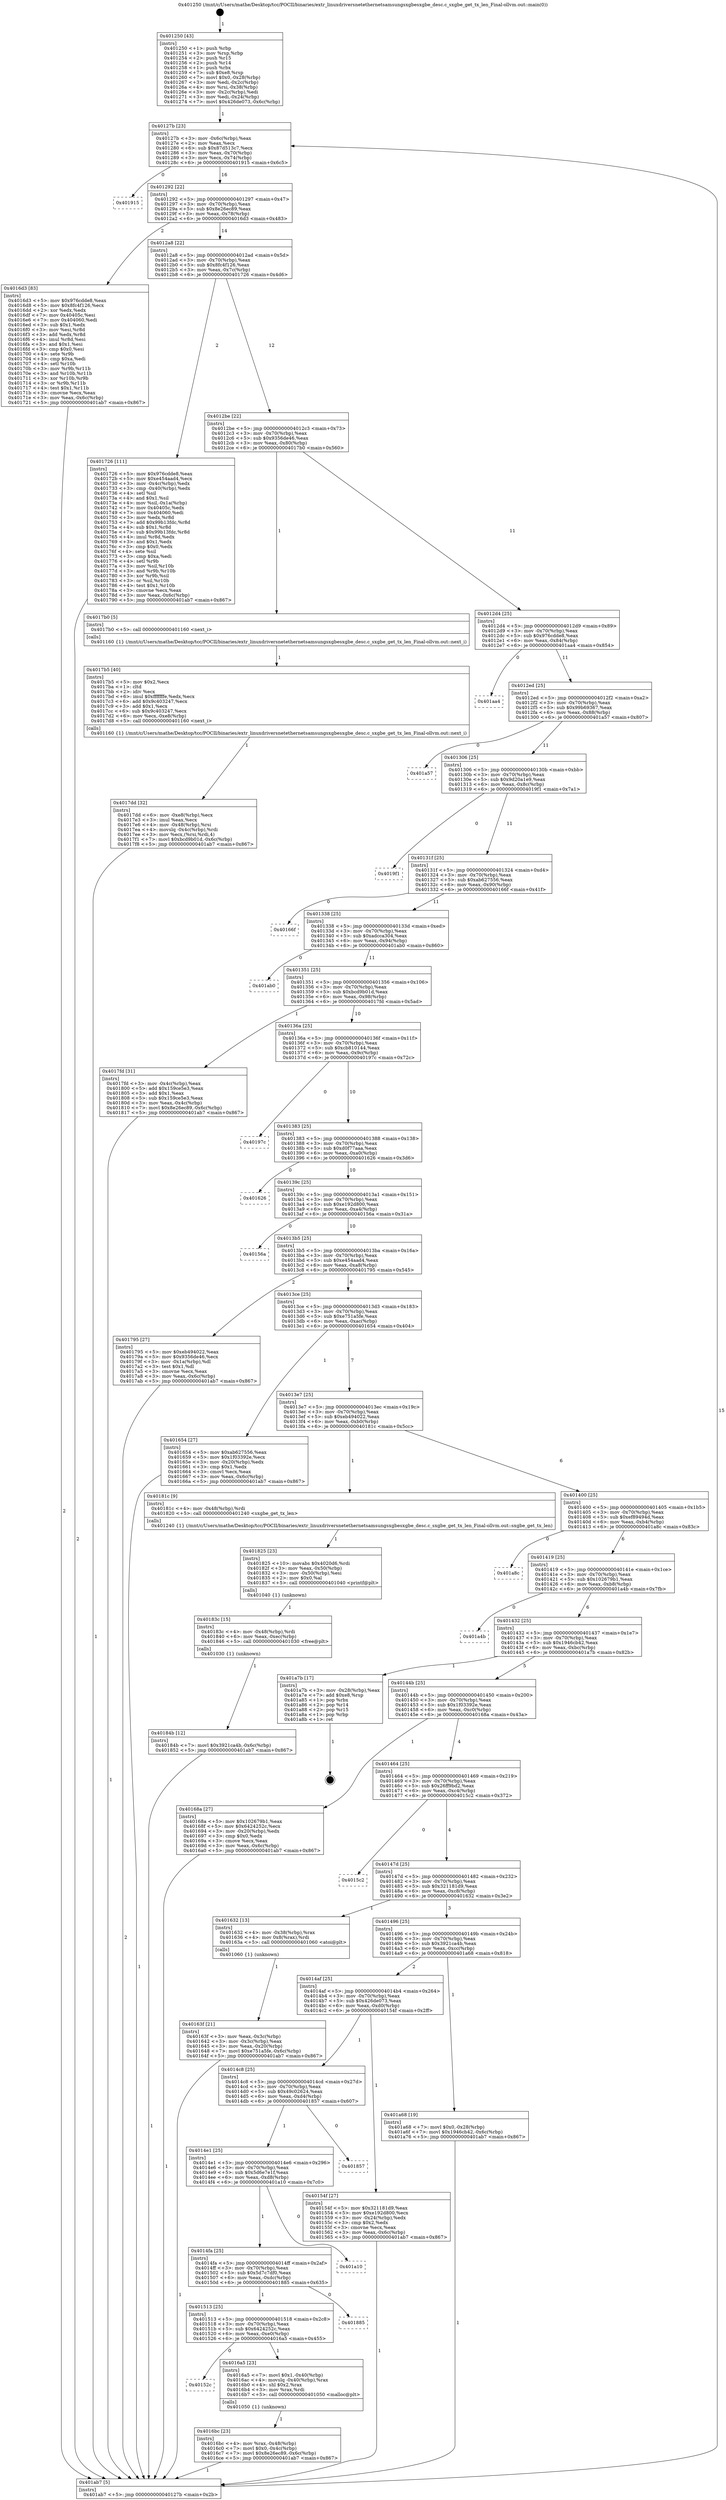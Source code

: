 digraph "0x401250" {
  label = "0x401250 (/mnt/c/Users/mathe/Desktop/tcc/POCII/binaries/extr_linuxdriversnetethernetsamsungsxgbesxgbe_desc.c_sxgbe_get_tx_len_Final-ollvm.out::main(0))"
  labelloc = "t"
  node[shape=record]

  Entry [label="",width=0.3,height=0.3,shape=circle,fillcolor=black,style=filled]
  "0x40127b" [label="{
     0x40127b [23]\l
     | [instrs]\l
     &nbsp;&nbsp;0x40127b \<+3\>: mov -0x6c(%rbp),%eax\l
     &nbsp;&nbsp;0x40127e \<+2\>: mov %eax,%ecx\l
     &nbsp;&nbsp;0x401280 \<+6\>: sub $0x87d513c7,%ecx\l
     &nbsp;&nbsp;0x401286 \<+3\>: mov %eax,-0x70(%rbp)\l
     &nbsp;&nbsp;0x401289 \<+3\>: mov %ecx,-0x74(%rbp)\l
     &nbsp;&nbsp;0x40128c \<+6\>: je 0000000000401915 \<main+0x6c5\>\l
  }"]
  "0x401915" [label="{
     0x401915\l
  }", style=dashed]
  "0x401292" [label="{
     0x401292 [22]\l
     | [instrs]\l
     &nbsp;&nbsp;0x401292 \<+5\>: jmp 0000000000401297 \<main+0x47\>\l
     &nbsp;&nbsp;0x401297 \<+3\>: mov -0x70(%rbp),%eax\l
     &nbsp;&nbsp;0x40129a \<+5\>: sub $0x8e26ec89,%eax\l
     &nbsp;&nbsp;0x40129f \<+3\>: mov %eax,-0x78(%rbp)\l
     &nbsp;&nbsp;0x4012a2 \<+6\>: je 00000000004016d3 \<main+0x483\>\l
  }"]
  Exit [label="",width=0.3,height=0.3,shape=circle,fillcolor=black,style=filled,peripheries=2]
  "0x4016d3" [label="{
     0x4016d3 [83]\l
     | [instrs]\l
     &nbsp;&nbsp;0x4016d3 \<+5\>: mov $0x976cdde8,%eax\l
     &nbsp;&nbsp;0x4016d8 \<+5\>: mov $0x8fc4f126,%ecx\l
     &nbsp;&nbsp;0x4016dd \<+2\>: xor %edx,%edx\l
     &nbsp;&nbsp;0x4016df \<+7\>: mov 0x40405c,%esi\l
     &nbsp;&nbsp;0x4016e6 \<+7\>: mov 0x404060,%edi\l
     &nbsp;&nbsp;0x4016ed \<+3\>: sub $0x1,%edx\l
     &nbsp;&nbsp;0x4016f0 \<+3\>: mov %esi,%r8d\l
     &nbsp;&nbsp;0x4016f3 \<+3\>: add %edx,%r8d\l
     &nbsp;&nbsp;0x4016f6 \<+4\>: imul %r8d,%esi\l
     &nbsp;&nbsp;0x4016fa \<+3\>: and $0x1,%esi\l
     &nbsp;&nbsp;0x4016fd \<+3\>: cmp $0x0,%esi\l
     &nbsp;&nbsp;0x401700 \<+4\>: sete %r9b\l
     &nbsp;&nbsp;0x401704 \<+3\>: cmp $0xa,%edi\l
     &nbsp;&nbsp;0x401707 \<+4\>: setl %r10b\l
     &nbsp;&nbsp;0x40170b \<+3\>: mov %r9b,%r11b\l
     &nbsp;&nbsp;0x40170e \<+3\>: and %r10b,%r11b\l
     &nbsp;&nbsp;0x401711 \<+3\>: xor %r10b,%r9b\l
     &nbsp;&nbsp;0x401714 \<+3\>: or %r9b,%r11b\l
     &nbsp;&nbsp;0x401717 \<+4\>: test $0x1,%r11b\l
     &nbsp;&nbsp;0x40171b \<+3\>: cmovne %ecx,%eax\l
     &nbsp;&nbsp;0x40171e \<+3\>: mov %eax,-0x6c(%rbp)\l
     &nbsp;&nbsp;0x401721 \<+5\>: jmp 0000000000401ab7 \<main+0x867\>\l
  }"]
  "0x4012a8" [label="{
     0x4012a8 [22]\l
     | [instrs]\l
     &nbsp;&nbsp;0x4012a8 \<+5\>: jmp 00000000004012ad \<main+0x5d\>\l
     &nbsp;&nbsp;0x4012ad \<+3\>: mov -0x70(%rbp),%eax\l
     &nbsp;&nbsp;0x4012b0 \<+5\>: sub $0x8fc4f126,%eax\l
     &nbsp;&nbsp;0x4012b5 \<+3\>: mov %eax,-0x7c(%rbp)\l
     &nbsp;&nbsp;0x4012b8 \<+6\>: je 0000000000401726 \<main+0x4d6\>\l
  }"]
  "0x40184b" [label="{
     0x40184b [12]\l
     | [instrs]\l
     &nbsp;&nbsp;0x40184b \<+7\>: movl $0x3921ca4b,-0x6c(%rbp)\l
     &nbsp;&nbsp;0x401852 \<+5\>: jmp 0000000000401ab7 \<main+0x867\>\l
  }"]
  "0x401726" [label="{
     0x401726 [111]\l
     | [instrs]\l
     &nbsp;&nbsp;0x401726 \<+5\>: mov $0x976cdde8,%eax\l
     &nbsp;&nbsp;0x40172b \<+5\>: mov $0xe454aad4,%ecx\l
     &nbsp;&nbsp;0x401730 \<+3\>: mov -0x4c(%rbp),%edx\l
     &nbsp;&nbsp;0x401733 \<+3\>: cmp -0x40(%rbp),%edx\l
     &nbsp;&nbsp;0x401736 \<+4\>: setl %sil\l
     &nbsp;&nbsp;0x40173a \<+4\>: and $0x1,%sil\l
     &nbsp;&nbsp;0x40173e \<+4\>: mov %sil,-0x1a(%rbp)\l
     &nbsp;&nbsp;0x401742 \<+7\>: mov 0x40405c,%edx\l
     &nbsp;&nbsp;0x401749 \<+7\>: mov 0x404060,%edi\l
     &nbsp;&nbsp;0x401750 \<+3\>: mov %edx,%r8d\l
     &nbsp;&nbsp;0x401753 \<+7\>: add $0x99b13fdc,%r8d\l
     &nbsp;&nbsp;0x40175a \<+4\>: sub $0x1,%r8d\l
     &nbsp;&nbsp;0x40175e \<+7\>: sub $0x99b13fdc,%r8d\l
     &nbsp;&nbsp;0x401765 \<+4\>: imul %r8d,%edx\l
     &nbsp;&nbsp;0x401769 \<+3\>: and $0x1,%edx\l
     &nbsp;&nbsp;0x40176c \<+3\>: cmp $0x0,%edx\l
     &nbsp;&nbsp;0x40176f \<+4\>: sete %sil\l
     &nbsp;&nbsp;0x401773 \<+3\>: cmp $0xa,%edi\l
     &nbsp;&nbsp;0x401776 \<+4\>: setl %r9b\l
     &nbsp;&nbsp;0x40177a \<+3\>: mov %sil,%r10b\l
     &nbsp;&nbsp;0x40177d \<+3\>: and %r9b,%r10b\l
     &nbsp;&nbsp;0x401780 \<+3\>: xor %r9b,%sil\l
     &nbsp;&nbsp;0x401783 \<+3\>: or %sil,%r10b\l
     &nbsp;&nbsp;0x401786 \<+4\>: test $0x1,%r10b\l
     &nbsp;&nbsp;0x40178a \<+3\>: cmovne %ecx,%eax\l
     &nbsp;&nbsp;0x40178d \<+3\>: mov %eax,-0x6c(%rbp)\l
     &nbsp;&nbsp;0x401790 \<+5\>: jmp 0000000000401ab7 \<main+0x867\>\l
  }"]
  "0x4012be" [label="{
     0x4012be [22]\l
     | [instrs]\l
     &nbsp;&nbsp;0x4012be \<+5\>: jmp 00000000004012c3 \<main+0x73\>\l
     &nbsp;&nbsp;0x4012c3 \<+3\>: mov -0x70(%rbp),%eax\l
     &nbsp;&nbsp;0x4012c6 \<+5\>: sub $0x9356de46,%eax\l
     &nbsp;&nbsp;0x4012cb \<+3\>: mov %eax,-0x80(%rbp)\l
     &nbsp;&nbsp;0x4012ce \<+6\>: je 00000000004017b0 \<main+0x560\>\l
  }"]
  "0x40183c" [label="{
     0x40183c [15]\l
     | [instrs]\l
     &nbsp;&nbsp;0x40183c \<+4\>: mov -0x48(%rbp),%rdi\l
     &nbsp;&nbsp;0x401840 \<+6\>: mov %eax,-0xec(%rbp)\l
     &nbsp;&nbsp;0x401846 \<+5\>: call 0000000000401030 \<free@plt\>\l
     | [calls]\l
     &nbsp;&nbsp;0x401030 \{1\} (unknown)\l
  }"]
  "0x4017b0" [label="{
     0x4017b0 [5]\l
     | [instrs]\l
     &nbsp;&nbsp;0x4017b0 \<+5\>: call 0000000000401160 \<next_i\>\l
     | [calls]\l
     &nbsp;&nbsp;0x401160 \{1\} (/mnt/c/Users/mathe/Desktop/tcc/POCII/binaries/extr_linuxdriversnetethernetsamsungsxgbesxgbe_desc.c_sxgbe_get_tx_len_Final-ollvm.out::next_i)\l
  }"]
  "0x4012d4" [label="{
     0x4012d4 [25]\l
     | [instrs]\l
     &nbsp;&nbsp;0x4012d4 \<+5\>: jmp 00000000004012d9 \<main+0x89\>\l
     &nbsp;&nbsp;0x4012d9 \<+3\>: mov -0x70(%rbp),%eax\l
     &nbsp;&nbsp;0x4012dc \<+5\>: sub $0x976cdde8,%eax\l
     &nbsp;&nbsp;0x4012e1 \<+6\>: mov %eax,-0x84(%rbp)\l
     &nbsp;&nbsp;0x4012e7 \<+6\>: je 0000000000401aa4 \<main+0x854\>\l
  }"]
  "0x401825" [label="{
     0x401825 [23]\l
     | [instrs]\l
     &nbsp;&nbsp;0x401825 \<+10\>: movabs $0x4020d6,%rdi\l
     &nbsp;&nbsp;0x40182f \<+3\>: mov %eax,-0x50(%rbp)\l
     &nbsp;&nbsp;0x401832 \<+3\>: mov -0x50(%rbp),%esi\l
     &nbsp;&nbsp;0x401835 \<+2\>: mov $0x0,%al\l
     &nbsp;&nbsp;0x401837 \<+5\>: call 0000000000401040 \<printf@plt\>\l
     | [calls]\l
     &nbsp;&nbsp;0x401040 \{1\} (unknown)\l
  }"]
  "0x401aa4" [label="{
     0x401aa4\l
  }", style=dashed]
  "0x4012ed" [label="{
     0x4012ed [25]\l
     | [instrs]\l
     &nbsp;&nbsp;0x4012ed \<+5\>: jmp 00000000004012f2 \<main+0xa2\>\l
     &nbsp;&nbsp;0x4012f2 \<+3\>: mov -0x70(%rbp),%eax\l
     &nbsp;&nbsp;0x4012f5 \<+5\>: sub $0x99b69367,%eax\l
     &nbsp;&nbsp;0x4012fa \<+6\>: mov %eax,-0x88(%rbp)\l
     &nbsp;&nbsp;0x401300 \<+6\>: je 0000000000401a57 \<main+0x807\>\l
  }"]
  "0x4017dd" [label="{
     0x4017dd [32]\l
     | [instrs]\l
     &nbsp;&nbsp;0x4017dd \<+6\>: mov -0xe8(%rbp),%ecx\l
     &nbsp;&nbsp;0x4017e3 \<+3\>: imul %eax,%ecx\l
     &nbsp;&nbsp;0x4017e6 \<+4\>: mov -0x48(%rbp),%rsi\l
     &nbsp;&nbsp;0x4017ea \<+4\>: movslq -0x4c(%rbp),%rdi\l
     &nbsp;&nbsp;0x4017ee \<+3\>: mov %ecx,(%rsi,%rdi,4)\l
     &nbsp;&nbsp;0x4017f1 \<+7\>: movl $0xbcd9b01d,-0x6c(%rbp)\l
     &nbsp;&nbsp;0x4017f8 \<+5\>: jmp 0000000000401ab7 \<main+0x867\>\l
  }"]
  "0x401a57" [label="{
     0x401a57\l
  }", style=dashed]
  "0x401306" [label="{
     0x401306 [25]\l
     | [instrs]\l
     &nbsp;&nbsp;0x401306 \<+5\>: jmp 000000000040130b \<main+0xbb\>\l
     &nbsp;&nbsp;0x40130b \<+3\>: mov -0x70(%rbp),%eax\l
     &nbsp;&nbsp;0x40130e \<+5\>: sub $0x9d20a1e9,%eax\l
     &nbsp;&nbsp;0x401313 \<+6\>: mov %eax,-0x8c(%rbp)\l
     &nbsp;&nbsp;0x401319 \<+6\>: je 00000000004019f1 \<main+0x7a1\>\l
  }"]
  "0x4017b5" [label="{
     0x4017b5 [40]\l
     | [instrs]\l
     &nbsp;&nbsp;0x4017b5 \<+5\>: mov $0x2,%ecx\l
     &nbsp;&nbsp;0x4017ba \<+1\>: cltd\l
     &nbsp;&nbsp;0x4017bb \<+2\>: idiv %ecx\l
     &nbsp;&nbsp;0x4017bd \<+6\>: imul $0xfffffffe,%edx,%ecx\l
     &nbsp;&nbsp;0x4017c3 \<+6\>: add $0x9c403247,%ecx\l
     &nbsp;&nbsp;0x4017c9 \<+3\>: add $0x1,%ecx\l
     &nbsp;&nbsp;0x4017cc \<+6\>: sub $0x9c403247,%ecx\l
     &nbsp;&nbsp;0x4017d2 \<+6\>: mov %ecx,-0xe8(%rbp)\l
     &nbsp;&nbsp;0x4017d8 \<+5\>: call 0000000000401160 \<next_i\>\l
     | [calls]\l
     &nbsp;&nbsp;0x401160 \{1\} (/mnt/c/Users/mathe/Desktop/tcc/POCII/binaries/extr_linuxdriversnetethernetsamsungsxgbesxgbe_desc.c_sxgbe_get_tx_len_Final-ollvm.out::next_i)\l
  }"]
  "0x4019f1" [label="{
     0x4019f1\l
  }", style=dashed]
  "0x40131f" [label="{
     0x40131f [25]\l
     | [instrs]\l
     &nbsp;&nbsp;0x40131f \<+5\>: jmp 0000000000401324 \<main+0xd4\>\l
     &nbsp;&nbsp;0x401324 \<+3\>: mov -0x70(%rbp),%eax\l
     &nbsp;&nbsp;0x401327 \<+5\>: sub $0xab627556,%eax\l
     &nbsp;&nbsp;0x40132c \<+6\>: mov %eax,-0x90(%rbp)\l
     &nbsp;&nbsp;0x401332 \<+6\>: je 000000000040166f \<main+0x41f\>\l
  }"]
  "0x4016bc" [label="{
     0x4016bc [23]\l
     | [instrs]\l
     &nbsp;&nbsp;0x4016bc \<+4\>: mov %rax,-0x48(%rbp)\l
     &nbsp;&nbsp;0x4016c0 \<+7\>: movl $0x0,-0x4c(%rbp)\l
     &nbsp;&nbsp;0x4016c7 \<+7\>: movl $0x8e26ec89,-0x6c(%rbp)\l
     &nbsp;&nbsp;0x4016ce \<+5\>: jmp 0000000000401ab7 \<main+0x867\>\l
  }"]
  "0x40166f" [label="{
     0x40166f\l
  }", style=dashed]
  "0x401338" [label="{
     0x401338 [25]\l
     | [instrs]\l
     &nbsp;&nbsp;0x401338 \<+5\>: jmp 000000000040133d \<main+0xed\>\l
     &nbsp;&nbsp;0x40133d \<+3\>: mov -0x70(%rbp),%eax\l
     &nbsp;&nbsp;0x401340 \<+5\>: sub $0xadcca304,%eax\l
     &nbsp;&nbsp;0x401345 \<+6\>: mov %eax,-0x94(%rbp)\l
     &nbsp;&nbsp;0x40134b \<+6\>: je 0000000000401ab0 \<main+0x860\>\l
  }"]
  "0x40152c" [label="{
     0x40152c\l
  }", style=dashed]
  "0x401ab0" [label="{
     0x401ab0\l
  }", style=dashed]
  "0x401351" [label="{
     0x401351 [25]\l
     | [instrs]\l
     &nbsp;&nbsp;0x401351 \<+5\>: jmp 0000000000401356 \<main+0x106\>\l
     &nbsp;&nbsp;0x401356 \<+3\>: mov -0x70(%rbp),%eax\l
     &nbsp;&nbsp;0x401359 \<+5\>: sub $0xbcd9b01d,%eax\l
     &nbsp;&nbsp;0x40135e \<+6\>: mov %eax,-0x98(%rbp)\l
     &nbsp;&nbsp;0x401364 \<+6\>: je 00000000004017fd \<main+0x5ad\>\l
  }"]
  "0x4016a5" [label="{
     0x4016a5 [23]\l
     | [instrs]\l
     &nbsp;&nbsp;0x4016a5 \<+7\>: movl $0x1,-0x40(%rbp)\l
     &nbsp;&nbsp;0x4016ac \<+4\>: movslq -0x40(%rbp),%rax\l
     &nbsp;&nbsp;0x4016b0 \<+4\>: shl $0x2,%rax\l
     &nbsp;&nbsp;0x4016b4 \<+3\>: mov %rax,%rdi\l
     &nbsp;&nbsp;0x4016b7 \<+5\>: call 0000000000401050 \<malloc@plt\>\l
     | [calls]\l
     &nbsp;&nbsp;0x401050 \{1\} (unknown)\l
  }"]
  "0x4017fd" [label="{
     0x4017fd [31]\l
     | [instrs]\l
     &nbsp;&nbsp;0x4017fd \<+3\>: mov -0x4c(%rbp),%eax\l
     &nbsp;&nbsp;0x401800 \<+5\>: add $0x159ce5e3,%eax\l
     &nbsp;&nbsp;0x401805 \<+3\>: add $0x1,%eax\l
     &nbsp;&nbsp;0x401808 \<+5\>: sub $0x159ce5e3,%eax\l
     &nbsp;&nbsp;0x40180d \<+3\>: mov %eax,-0x4c(%rbp)\l
     &nbsp;&nbsp;0x401810 \<+7\>: movl $0x8e26ec89,-0x6c(%rbp)\l
     &nbsp;&nbsp;0x401817 \<+5\>: jmp 0000000000401ab7 \<main+0x867\>\l
  }"]
  "0x40136a" [label="{
     0x40136a [25]\l
     | [instrs]\l
     &nbsp;&nbsp;0x40136a \<+5\>: jmp 000000000040136f \<main+0x11f\>\l
     &nbsp;&nbsp;0x40136f \<+3\>: mov -0x70(%rbp),%eax\l
     &nbsp;&nbsp;0x401372 \<+5\>: sub $0xcb810144,%eax\l
     &nbsp;&nbsp;0x401377 \<+6\>: mov %eax,-0x9c(%rbp)\l
     &nbsp;&nbsp;0x40137d \<+6\>: je 000000000040197c \<main+0x72c\>\l
  }"]
  "0x401513" [label="{
     0x401513 [25]\l
     | [instrs]\l
     &nbsp;&nbsp;0x401513 \<+5\>: jmp 0000000000401518 \<main+0x2c8\>\l
     &nbsp;&nbsp;0x401518 \<+3\>: mov -0x70(%rbp),%eax\l
     &nbsp;&nbsp;0x40151b \<+5\>: sub $0x6424252c,%eax\l
     &nbsp;&nbsp;0x401520 \<+6\>: mov %eax,-0xe0(%rbp)\l
     &nbsp;&nbsp;0x401526 \<+6\>: je 00000000004016a5 \<main+0x455\>\l
  }"]
  "0x40197c" [label="{
     0x40197c\l
  }", style=dashed]
  "0x401383" [label="{
     0x401383 [25]\l
     | [instrs]\l
     &nbsp;&nbsp;0x401383 \<+5\>: jmp 0000000000401388 \<main+0x138\>\l
     &nbsp;&nbsp;0x401388 \<+3\>: mov -0x70(%rbp),%eax\l
     &nbsp;&nbsp;0x40138b \<+5\>: sub $0xd0f77aaa,%eax\l
     &nbsp;&nbsp;0x401390 \<+6\>: mov %eax,-0xa0(%rbp)\l
     &nbsp;&nbsp;0x401396 \<+6\>: je 0000000000401626 \<main+0x3d6\>\l
  }"]
  "0x401885" [label="{
     0x401885\l
  }", style=dashed]
  "0x401626" [label="{
     0x401626\l
  }", style=dashed]
  "0x40139c" [label="{
     0x40139c [25]\l
     | [instrs]\l
     &nbsp;&nbsp;0x40139c \<+5\>: jmp 00000000004013a1 \<main+0x151\>\l
     &nbsp;&nbsp;0x4013a1 \<+3\>: mov -0x70(%rbp),%eax\l
     &nbsp;&nbsp;0x4013a4 \<+5\>: sub $0xe192d800,%eax\l
     &nbsp;&nbsp;0x4013a9 \<+6\>: mov %eax,-0xa4(%rbp)\l
     &nbsp;&nbsp;0x4013af \<+6\>: je 000000000040156a \<main+0x31a\>\l
  }"]
  "0x4014fa" [label="{
     0x4014fa [25]\l
     | [instrs]\l
     &nbsp;&nbsp;0x4014fa \<+5\>: jmp 00000000004014ff \<main+0x2af\>\l
     &nbsp;&nbsp;0x4014ff \<+3\>: mov -0x70(%rbp),%eax\l
     &nbsp;&nbsp;0x401502 \<+5\>: sub $0x5d7c7df0,%eax\l
     &nbsp;&nbsp;0x401507 \<+6\>: mov %eax,-0xdc(%rbp)\l
     &nbsp;&nbsp;0x40150d \<+6\>: je 0000000000401885 \<main+0x635\>\l
  }"]
  "0x40156a" [label="{
     0x40156a\l
  }", style=dashed]
  "0x4013b5" [label="{
     0x4013b5 [25]\l
     | [instrs]\l
     &nbsp;&nbsp;0x4013b5 \<+5\>: jmp 00000000004013ba \<main+0x16a\>\l
     &nbsp;&nbsp;0x4013ba \<+3\>: mov -0x70(%rbp),%eax\l
     &nbsp;&nbsp;0x4013bd \<+5\>: sub $0xe454aad4,%eax\l
     &nbsp;&nbsp;0x4013c2 \<+6\>: mov %eax,-0xa8(%rbp)\l
     &nbsp;&nbsp;0x4013c8 \<+6\>: je 0000000000401795 \<main+0x545\>\l
  }"]
  "0x401a10" [label="{
     0x401a10\l
  }", style=dashed]
  "0x401795" [label="{
     0x401795 [27]\l
     | [instrs]\l
     &nbsp;&nbsp;0x401795 \<+5\>: mov $0xeb494022,%eax\l
     &nbsp;&nbsp;0x40179a \<+5\>: mov $0x9356de46,%ecx\l
     &nbsp;&nbsp;0x40179f \<+3\>: mov -0x1a(%rbp),%dl\l
     &nbsp;&nbsp;0x4017a2 \<+3\>: test $0x1,%dl\l
     &nbsp;&nbsp;0x4017a5 \<+3\>: cmovne %ecx,%eax\l
     &nbsp;&nbsp;0x4017a8 \<+3\>: mov %eax,-0x6c(%rbp)\l
     &nbsp;&nbsp;0x4017ab \<+5\>: jmp 0000000000401ab7 \<main+0x867\>\l
  }"]
  "0x4013ce" [label="{
     0x4013ce [25]\l
     | [instrs]\l
     &nbsp;&nbsp;0x4013ce \<+5\>: jmp 00000000004013d3 \<main+0x183\>\l
     &nbsp;&nbsp;0x4013d3 \<+3\>: mov -0x70(%rbp),%eax\l
     &nbsp;&nbsp;0x4013d6 \<+5\>: sub $0xe751a5fe,%eax\l
     &nbsp;&nbsp;0x4013db \<+6\>: mov %eax,-0xac(%rbp)\l
     &nbsp;&nbsp;0x4013e1 \<+6\>: je 0000000000401654 \<main+0x404\>\l
  }"]
  "0x4014e1" [label="{
     0x4014e1 [25]\l
     | [instrs]\l
     &nbsp;&nbsp;0x4014e1 \<+5\>: jmp 00000000004014e6 \<main+0x296\>\l
     &nbsp;&nbsp;0x4014e6 \<+3\>: mov -0x70(%rbp),%eax\l
     &nbsp;&nbsp;0x4014e9 \<+5\>: sub $0x5d6e7e1f,%eax\l
     &nbsp;&nbsp;0x4014ee \<+6\>: mov %eax,-0xd8(%rbp)\l
     &nbsp;&nbsp;0x4014f4 \<+6\>: je 0000000000401a10 \<main+0x7c0\>\l
  }"]
  "0x401654" [label="{
     0x401654 [27]\l
     | [instrs]\l
     &nbsp;&nbsp;0x401654 \<+5\>: mov $0xab627556,%eax\l
     &nbsp;&nbsp;0x401659 \<+5\>: mov $0x1f03392e,%ecx\l
     &nbsp;&nbsp;0x40165e \<+3\>: mov -0x20(%rbp),%edx\l
     &nbsp;&nbsp;0x401661 \<+3\>: cmp $0x1,%edx\l
     &nbsp;&nbsp;0x401664 \<+3\>: cmovl %ecx,%eax\l
     &nbsp;&nbsp;0x401667 \<+3\>: mov %eax,-0x6c(%rbp)\l
     &nbsp;&nbsp;0x40166a \<+5\>: jmp 0000000000401ab7 \<main+0x867\>\l
  }"]
  "0x4013e7" [label="{
     0x4013e7 [25]\l
     | [instrs]\l
     &nbsp;&nbsp;0x4013e7 \<+5\>: jmp 00000000004013ec \<main+0x19c\>\l
     &nbsp;&nbsp;0x4013ec \<+3\>: mov -0x70(%rbp),%eax\l
     &nbsp;&nbsp;0x4013ef \<+5\>: sub $0xeb494022,%eax\l
     &nbsp;&nbsp;0x4013f4 \<+6\>: mov %eax,-0xb0(%rbp)\l
     &nbsp;&nbsp;0x4013fa \<+6\>: je 000000000040181c \<main+0x5cc\>\l
  }"]
  "0x401857" [label="{
     0x401857\l
  }", style=dashed]
  "0x40181c" [label="{
     0x40181c [9]\l
     | [instrs]\l
     &nbsp;&nbsp;0x40181c \<+4\>: mov -0x48(%rbp),%rdi\l
     &nbsp;&nbsp;0x401820 \<+5\>: call 0000000000401240 \<sxgbe_get_tx_len\>\l
     | [calls]\l
     &nbsp;&nbsp;0x401240 \{1\} (/mnt/c/Users/mathe/Desktop/tcc/POCII/binaries/extr_linuxdriversnetethernetsamsungsxgbesxgbe_desc.c_sxgbe_get_tx_len_Final-ollvm.out::sxgbe_get_tx_len)\l
  }"]
  "0x401400" [label="{
     0x401400 [25]\l
     | [instrs]\l
     &nbsp;&nbsp;0x401400 \<+5\>: jmp 0000000000401405 \<main+0x1b5\>\l
     &nbsp;&nbsp;0x401405 \<+3\>: mov -0x70(%rbp),%eax\l
     &nbsp;&nbsp;0x401408 \<+5\>: sub $0xef89494d,%eax\l
     &nbsp;&nbsp;0x40140d \<+6\>: mov %eax,-0xb4(%rbp)\l
     &nbsp;&nbsp;0x401413 \<+6\>: je 0000000000401a8c \<main+0x83c\>\l
  }"]
  "0x40163f" [label="{
     0x40163f [21]\l
     | [instrs]\l
     &nbsp;&nbsp;0x40163f \<+3\>: mov %eax,-0x3c(%rbp)\l
     &nbsp;&nbsp;0x401642 \<+3\>: mov -0x3c(%rbp),%eax\l
     &nbsp;&nbsp;0x401645 \<+3\>: mov %eax,-0x20(%rbp)\l
     &nbsp;&nbsp;0x401648 \<+7\>: movl $0xe751a5fe,-0x6c(%rbp)\l
     &nbsp;&nbsp;0x40164f \<+5\>: jmp 0000000000401ab7 \<main+0x867\>\l
  }"]
  "0x401a8c" [label="{
     0x401a8c\l
  }", style=dashed]
  "0x401419" [label="{
     0x401419 [25]\l
     | [instrs]\l
     &nbsp;&nbsp;0x401419 \<+5\>: jmp 000000000040141e \<main+0x1ce\>\l
     &nbsp;&nbsp;0x40141e \<+3\>: mov -0x70(%rbp),%eax\l
     &nbsp;&nbsp;0x401421 \<+5\>: sub $0x102679b1,%eax\l
     &nbsp;&nbsp;0x401426 \<+6\>: mov %eax,-0xb8(%rbp)\l
     &nbsp;&nbsp;0x40142c \<+6\>: je 0000000000401a4b \<main+0x7fb\>\l
  }"]
  "0x401250" [label="{
     0x401250 [43]\l
     | [instrs]\l
     &nbsp;&nbsp;0x401250 \<+1\>: push %rbp\l
     &nbsp;&nbsp;0x401251 \<+3\>: mov %rsp,%rbp\l
     &nbsp;&nbsp;0x401254 \<+2\>: push %r15\l
     &nbsp;&nbsp;0x401256 \<+2\>: push %r14\l
     &nbsp;&nbsp;0x401258 \<+1\>: push %rbx\l
     &nbsp;&nbsp;0x401259 \<+7\>: sub $0xe8,%rsp\l
     &nbsp;&nbsp;0x401260 \<+7\>: movl $0x0,-0x28(%rbp)\l
     &nbsp;&nbsp;0x401267 \<+3\>: mov %edi,-0x2c(%rbp)\l
     &nbsp;&nbsp;0x40126a \<+4\>: mov %rsi,-0x38(%rbp)\l
     &nbsp;&nbsp;0x40126e \<+3\>: mov -0x2c(%rbp),%edi\l
     &nbsp;&nbsp;0x401271 \<+3\>: mov %edi,-0x24(%rbp)\l
     &nbsp;&nbsp;0x401274 \<+7\>: movl $0x426de073,-0x6c(%rbp)\l
  }"]
  "0x401a4b" [label="{
     0x401a4b\l
  }", style=dashed]
  "0x401432" [label="{
     0x401432 [25]\l
     | [instrs]\l
     &nbsp;&nbsp;0x401432 \<+5\>: jmp 0000000000401437 \<main+0x1e7\>\l
     &nbsp;&nbsp;0x401437 \<+3\>: mov -0x70(%rbp),%eax\l
     &nbsp;&nbsp;0x40143a \<+5\>: sub $0x1946cb42,%eax\l
     &nbsp;&nbsp;0x40143f \<+6\>: mov %eax,-0xbc(%rbp)\l
     &nbsp;&nbsp;0x401445 \<+6\>: je 0000000000401a7b \<main+0x82b\>\l
  }"]
  "0x401ab7" [label="{
     0x401ab7 [5]\l
     | [instrs]\l
     &nbsp;&nbsp;0x401ab7 \<+5\>: jmp 000000000040127b \<main+0x2b\>\l
  }"]
  "0x401a7b" [label="{
     0x401a7b [17]\l
     | [instrs]\l
     &nbsp;&nbsp;0x401a7b \<+3\>: mov -0x28(%rbp),%eax\l
     &nbsp;&nbsp;0x401a7e \<+7\>: add $0xe8,%rsp\l
     &nbsp;&nbsp;0x401a85 \<+1\>: pop %rbx\l
     &nbsp;&nbsp;0x401a86 \<+2\>: pop %r14\l
     &nbsp;&nbsp;0x401a88 \<+2\>: pop %r15\l
     &nbsp;&nbsp;0x401a8a \<+1\>: pop %rbp\l
     &nbsp;&nbsp;0x401a8b \<+1\>: ret\l
  }"]
  "0x40144b" [label="{
     0x40144b [25]\l
     | [instrs]\l
     &nbsp;&nbsp;0x40144b \<+5\>: jmp 0000000000401450 \<main+0x200\>\l
     &nbsp;&nbsp;0x401450 \<+3\>: mov -0x70(%rbp),%eax\l
     &nbsp;&nbsp;0x401453 \<+5\>: sub $0x1f03392e,%eax\l
     &nbsp;&nbsp;0x401458 \<+6\>: mov %eax,-0xc0(%rbp)\l
     &nbsp;&nbsp;0x40145e \<+6\>: je 000000000040168a \<main+0x43a\>\l
  }"]
  "0x4014c8" [label="{
     0x4014c8 [25]\l
     | [instrs]\l
     &nbsp;&nbsp;0x4014c8 \<+5\>: jmp 00000000004014cd \<main+0x27d\>\l
     &nbsp;&nbsp;0x4014cd \<+3\>: mov -0x70(%rbp),%eax\l
     &nbsp;&nbsp;0x4014d0 \<+5\>: sub $0x49c02624,%eax\l
     &nbsp;&nbsp;0x4014d5 \<+6\>: mov %eax,-0xd4(%rbp)\l
     &nbsp;&nbsp;0x4014db \<+6\>: je 0000000000401857 \<main+0x607\>\l
  }"]
  "0x40168a" [label="{
     0x40168a [27]\l
     | [instrs]\l
     &nbsp;&nbsp;0x40168a \<+5\>: mov $0x102679b1,%eax\l
     &nbsp;&nbsp;0x40168f \<+5\>: mov $0x6424252c,%ecx\l
     &nbsp;&nbsp;0x401694 \<+3\>: mov -0x20(%rbp),%edx\l
     &nbsp;&nbsp;0x401697 \<+3\>: cmp $0x0,%edx\l
     &nbsp;&nbsp;0x40169a \<+3\>: cmove %ecx,%eax\l
     &nbsp;&nbsp;0x40169d \<+3\>: mov %eax,-0x6c(%rbp)\l
     &nbsp;&nbsp;0x4016a0 \<+5\>: jmp 0000000000401ab7 \<main+0x867\>\l
  }"]
  "0x401464" [label="{
     0x401464 [25]\l
     | [instrs]\l
     &nbsp;&nbsp;0x401464 \<+5\>: jmp 0000000000401469 \<main+0x219\>\l
     &nbsp;&nbsp;0x401469 \<+3\>: mov -0x70(%rbp),%eax\l
     &nbsp;&nbsp;0x40146c \<+5\>: sub $0x26ff9bd2,%eax\l
     &nbsp;&nbsp;0x401471 \<+6\>: mov %eax,-0xc4(%rbp)\l
     &nbsp;&nbsp;0x401477 \<+6\>: je 00000000004015c2 \<main+0x372\>\l
  }"]
  "0x40154f" [label="{
     0x40154f [27]\l
     | [instrs]\l
     &nbsp;&nbsp;0x40154f \<+5\>: mov $0x321181d9,%eax\l
     &nbsp;&nbsp;0x401554 \<+5\>: mov $0xe192d800,%ecx\l
     &nbsp;&nbsp;0x401559 \<+3\>: mov -0x24(%rbp),%edx\l
     &nbsp;&nbsp;0x40155c \<+3\>: cmp $0x2,%edx\l
     &nbsp;&nbsp;0x40155f \<+3\>: cmovne %ecx,%eax\l
     &nbsp;&nbsp;0x401562 \<+3\>: mov %eax,-0x6c(%rbp)\l
     &nbsp;&nbsp;0x401565 \<+5\>: jmp 0000000000401ab7 \<main+0x867\>\l
  }"]
  "0x4015c2" [label="{
     0x4015c2\l
  }", style=dashed]
  "0x40147d" [label="{
     0x40147d [25]\l
     | [instrs]\l
     &nbsp;&nbsp;0x40147d \<+5\>: jmp 0000000000401482 \<main+0x232\>\l
     &nbsp;&nbsp;0x401482 \<+3\>: mov -0x70(%rbp),%eax\l
     &nbsp;&nbsp;0x401485 \<+5\>: sub $0x321181d9,%eax\l
     &nbsp;&nbsp;0x40148a \<+6\>: mov %eax,-0xc8(%rbp)\l
     &nbsp;&nbsp;0x401490 \<+6\>: je 0000000000401632 \<main+0x3e2\>\l
  }"]
  "0x4014af" [label="{
     0x4014af [25]\l
     | [instrs]\l
     &nbsp;&nbsp;0x4014af \<+5\>: jmp 00000000004014b4 \<main+0x264\>\l
     &nbsp;&nbsp;0x4014b4 \<+3\>: mov -0x70(%rbp),%eax\l
     &nbsp;&nbsp;0x4014b7 \<+5\>: sub $0x426de073,%eax\l
     &nbsp;&nbsp;0x4014bc \<+6\>: mov %eax,-0xd0(%rbp)\l
     &nbsp;&nbsp;0x4014c2 \<+6\>: je 000000000040154f \<main+0x2ff\>\l
  }"]
  "0x401632" [label="{
     0x401632 [13]\l
     | [instrs]\l
     &nbsp;&nbsp;0x401632 \<+4\>: mov -0x38(%rbp),%rax\l
     &nbsp;&nbsp;0x401636 \<+4\>: mov 0x8(%rax),%rdi\l
     &nbsp;&nbsp;0x40163a \<+5\>: call 0000000000401060 \<atoi@plt\>\l
     | [calls]\l
     &nbsp;&nbsp;0x401060 \{1\} (unknown)\l
  }"]
  "0x401496" [label="{
     0x401496 [25]\l
     | [instrs]\l
     &nbsp;&nbsp;0x401496 \<+5\>: jmp 000000000040149b \<main+0x24b\>\l
     &nbsp;&nbsp;0x40149b \<+3\>: mov -0x70(%rbp),%eax\l
     &nbsp;&nbsp;0x40149e \<+5\>: sub $0x3921ca4b,%eax\l
     &nbsp;&nbsp;0x4014a3 \<+6\>: mov %eax,-0xcc(%rbp)\l
     &nbsp;&nbsp;0x4014a9 \<+6\>: je 0000000000401a68 \<main+0x818\>\l
  }"]
  "0x401a68" [label="{
     0x401a68 [19]\l
     | [instrs]\l
     &nbsp;&nbsp;0x401a68 \<+7\>: movl $0x0,-0x28(%rbp)\l
     &nbsp;&nbsp;0x401a6f \<+7\>: movl $0x1946cb42,-0x6c(%rbp)\l
     &nbsp;&nbsp;0x401a76 \<+5\>: jmp 0000000000401ab7 \<main+0x867\>\l
  }"]
  Entry -> "0x401250" [label=" 1"]
  "0x40127b" -> "0x401915" [label=" 0"]
  "0x40127b" -> "0x401292" [label=" 16"]
  "0x401a7b" -> Exit [label=" 1"]
  "0x401292" -> "0x4016d3" [label=" 2"]
  "0x401292" -> "0x4012a8" [label=" 14"]
  "0x401a68" -> "0x401ab7" [label=" 1"]
  "0x4012a8" -> "0x401726" [label=" 2"]
  "0x4012a8" -> "0x4012be" [label=" 12"]
  "0x40184b" -> "0x401ab7" [label=" 1"]
  "0x4012be" -> "0x4017b0" [label=" 1"]
  "0x4012be" -> "0x4012d4" [label=" 11"]
  "0x40183c" -> "0x40184b" [label=" 1"]
  "0x4012d4" -> "0x401aa4" [label=" 0"]
  "0x4012d4" -> "0x4012ed" [label=" 11"]
  "0x401825" -> "0x40183c" [label=" 1"]
  "0x4012ed" -> "0x401a57" [label=" 0"]
  "0x4012ed" -> "0x401306" [label=" 11"]
  "0x40181c" -> "0x401825" [label=" 1"]
  "0x401306" -> "0x4019f1" [label=" 0"]
  "0x401306" -> "0x40131f" [label=" 11"]
  "0x4017fd" -> "0x401ab7" [label=" 1"]
  "0x40131f" -> "0x40166f" [label=" 0"]
  "0x40131f" -> "0x401338" [label=" 11"]
  "0x4017dd" -> "0x401ab7" [label=" 1"]
  "0x401338" -> "0x401ab0" [label=" 0"]
  "0x401338" -> "0x401351" [label=" 11"]
  "0x4017b5" -> "0x4017dd" [label=" 1"]
  "0x401351" -> "0x4017fd" [label=" 1"]
  "0x401351" -> "0x40136a" [label=" 10"]
  "0x4017b0" -> "0x4017b5" [label=" 1"]
  "0x40136a" -> "0x40197c" [label=" 0"]
  "0x40136a" -> "0x401383" [label=" 10"]
  "0x401726" -> "0x401ab7" [label=" 2"]
  "0x401383" -> "0x401626" [label=" 0"]
  "0x401383" -> "0x40139c" [label=" 10"]
  "0x4016d3" -> "0x401ab7" [label=" 2"]
  "0x40139c" -> "0x40156a" [label=" 0"]
  "0x40139c" -> "0x4013b5" [label=" 10"]
  "0x4016a5" -> "0x4016bc" [label=" 1"]
  "0x4013b5" -> "0x401795" [label=" 2"]
  "0x4013b5" -> "0x4013ce" [label=" 8"]
  "0x401513" -> "0x40152c" [label=" 0"]
  "0x4013ce" -> "0x401654" [label=" 1"]
  "0x4013ce" -> "0x4013e7" [label=" 7"]
  "0x401795" -> "0x401ab7" [label=" 2"]
  "0x4013e7" -> "0x40181c" [label=" 1"]
  "0x4013e7" -> "0x401400" [label=" 6"]
  "0x4014fa" -> "0x401513" [label=" 1"]
  "0x401400" -> "0x401a8c" [label=" 0"]
  "0x401400" -> "0x401419" [label=" 6"]
  "0x4016bc" -> "0x401ab7" [label=" 1"]
  "0x401419" -> "0x401a4b" [label=" 0"]
  "0x401419" -> "0x401432" [label=" 6"]
  "0x4014e1" -> "0x4014fa" [label=" 1"]
  "0x401432" -> "0x401a7b" [label=" 1"]
  "0x401432" -> "0x40144b" [label=" 5"]
  "0x4014e1" -> "0x401a10" [label=" 0"]
  "0x40144b" -> "0x40168a" [label=" 1"]
  "0x40144b" -> "0x401464" [label=" 4"]
  "0x401513" -> "0x4016a5" [label=" 1"]
  "0x401464" -> "0x4015c2" [label=" 0"]
  "0x401464" -> "0x40147d" [label=" 4"]
  "0x4014c8" -> "0x4014e1" [label=" 1"]
  "0x40147d" -> "0x401632" [label=" 1"]
  "0x40147d" -> "0x401496" [label=" 3"]
  "0x4014fa" -> "0x401885" [label=" 0"]
  "0x401496" -> "0x401a68" [label=" 1"]
  "0x401496" -> "0x4014af" [label=" 2"]
  "0x4014c8" -> "0x401857" [label=" 0"]
  "0x4014af" -> "0x40154f" [label=" 1"]
  "0x4014af" -> "0x4014c8" [label=" 1"]
  "0x40154f" -> "0x401ab7" [label=" 1"]
  "0x401250" -> "0x40127b" [label=" 1"]
  "0x401ab7" -> "0x40127b" [label=" 15"]
  "0x401632" -> "0x40163f" [label=" 1"]
  "0x40163f" -> "0x401ab7" [label=" 1"]
  "0x401654" -> "0x401ab7" [label=" 1"]
  "0x40168a" -> "0x401ab7" [label=" 1"]
}
